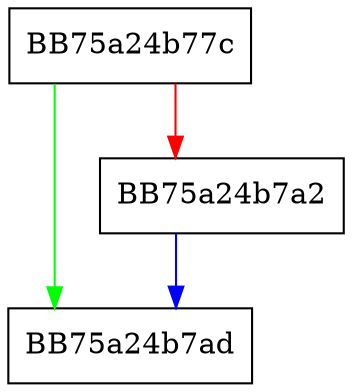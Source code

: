 digraph _Calculate_growth {
  node [shape="box"];
  graph [splines=ortho];
  BB75a24b77c -> BB75a24b7ad [color="green"];
  BB75a24b77c -> BB75a24b7a2 [color="red"];
  BB75a24b7a2 -> BB75a24b7ad [color="blue"];
}